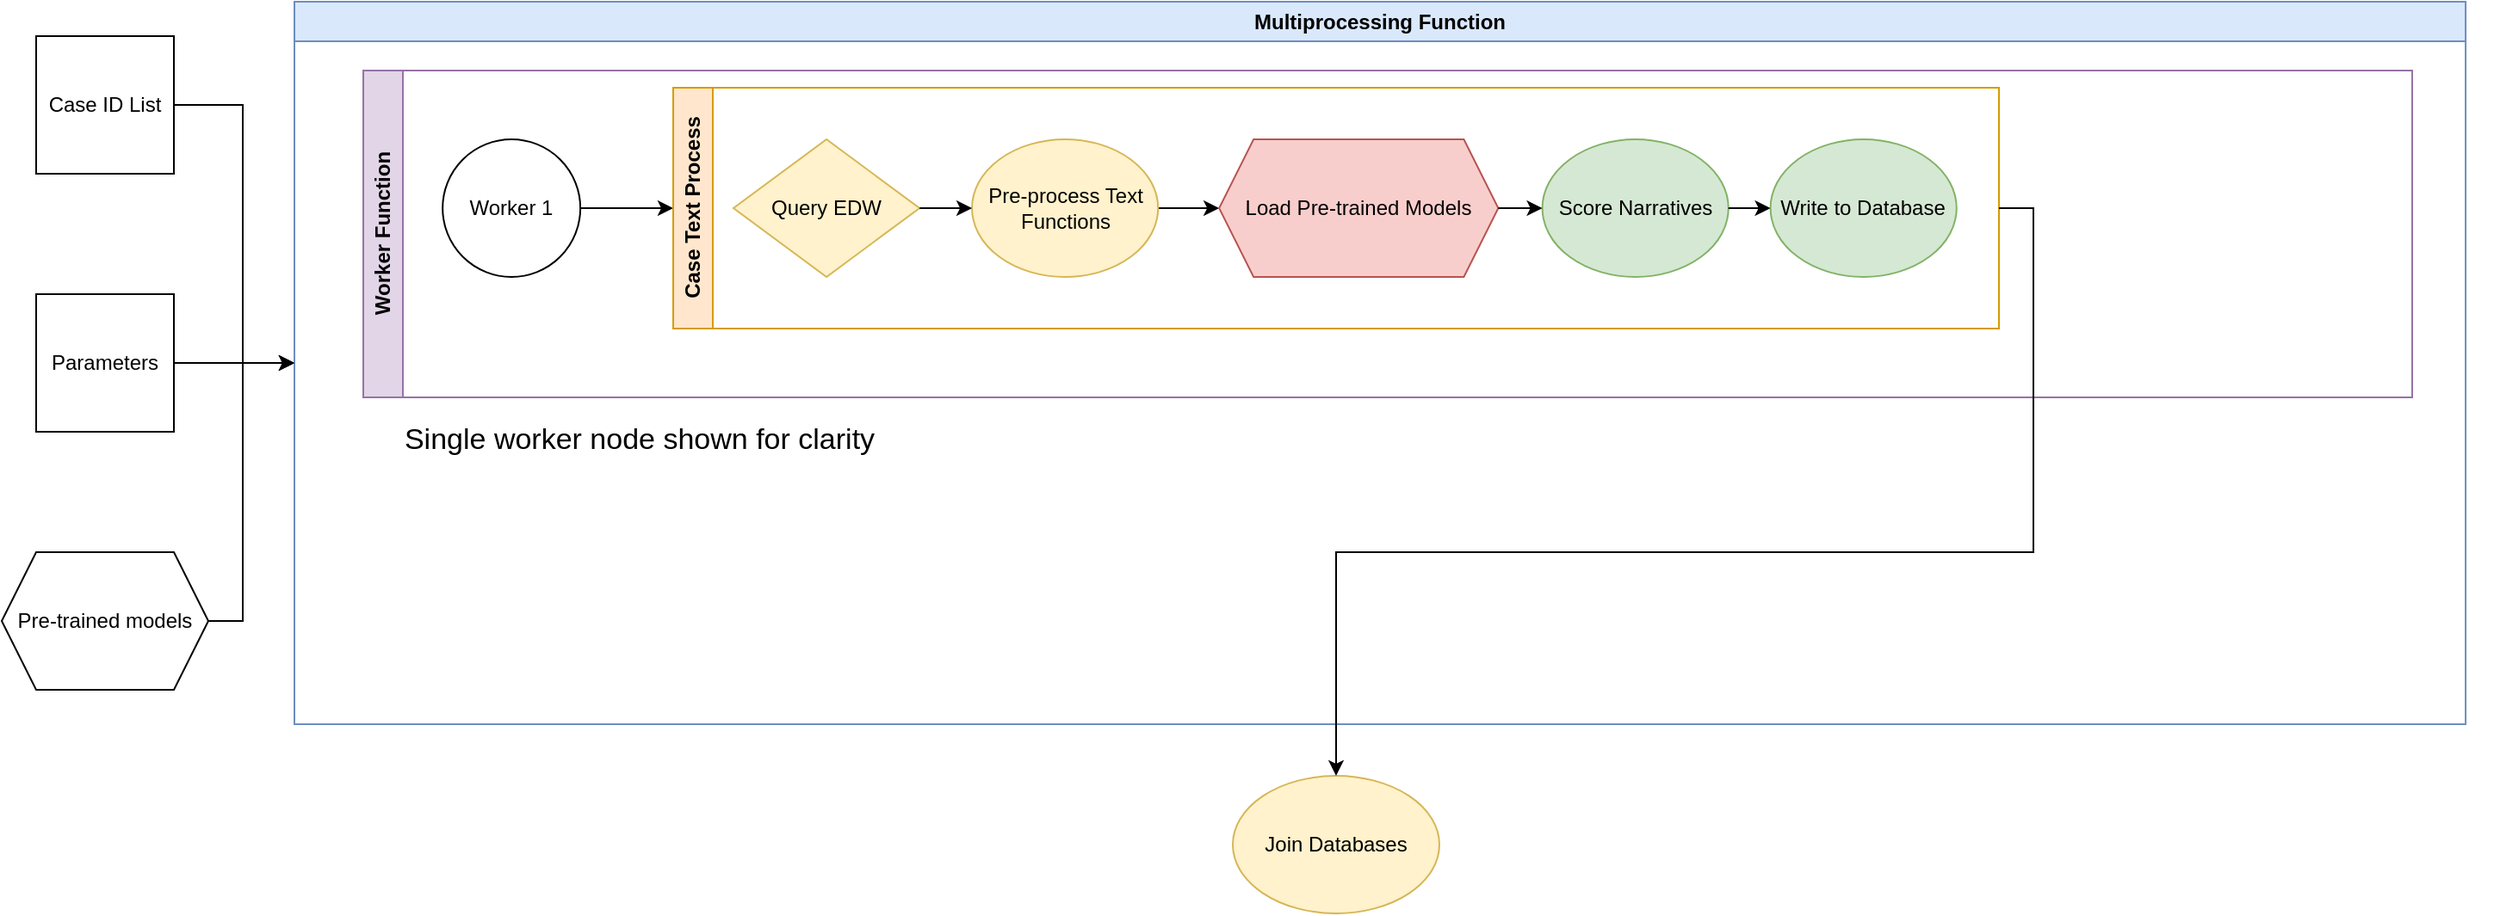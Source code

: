 <mxfile version="26.2.13">
  <diagram name="Page-1" id="XP85PDWjsQwwhpaHkZFH">
    <mxGraphModel dx="1689" dy="952" grid="1" gridSize="10" guides="1" tooltips="1" connect="1" arrows="1" fold="1" page="1" pageScale="1" pageWidth="850" pageHeight="1100" math="0" shadow="0">
      <root>
        <mxCell id="0" />
        <mxCell id="1" parent="0" />
        <mxCell id="aFoQKnHjFwVq2BJ087v2-57" style="edgeStyle=orthogonalEdgeStyle;rounded=0;orthogonalLoop=1;jettySize=auto;html=1;entryX=0;entryY=0.5;entryDx=0;entryDy=0;" parent="1" source="aFoQKnHjFwVq2BJ087v2-1" target="aFoQKnHjFwVq2BJ087v2-14" edge="1">
          <mxGeometry relative="1" as="geometry">
            <Array as="points">
              <mxPoint x="180" y="370" />
              <mxPoint x="180" y="520" />
            </Array>
          </mxGeometry>
        </mxCell>
        <mxCell id="aFoQKnHjFwVq2BJ087v2-1" value="Case ID List" style="whiteSpace=wrap;html=1;aspect=fixed;" parent="1" vertex="1">
          <mxGeometry x="60" y="330" width="80" height="80" as="geometry" />
        </mxCell>
        <mxCell id="aFoQKnHjFwVq2BJ087v2-16" value="" style="group;" parent="1" vertex="1" connectable="0">
          <mxGeometry x="240" y="310" width="1250" height="420" as="geometry" />
        </mxCell>
        <mxCell id="aFoQKnHjFwVq2BJ087v2-14" value="Multiprocessing Function" style="swimlane;whiteSpace=wrap;html=1;startSize=23;fillColor=#dae8fc;strokeColor=#6c8ebf;" parent="aFoQKnHjFwVq2BJ087v2-16" vertex="1">
          <mxGeometry x="-30" width="1261.04" height="420" as="geometry" />
        </mxCell>
        <mxCell id="aFoQKnHjFwVq2BJ087v2-46" value="Worker Function" style="swimlane;horizontal=0;whiteSpace=wrap;html=1;fillColor=#e1d5e7;strokeColor=#9673a6;" parent="aFoQKnHjFwVq2BJ087v2-14" vertex="1">
          <mxGeometry x="40" y="40" width="1190" height="190" as="geometry" />
        </mxCell>
        <mxCell id="aFoQKnHjFwVq2BJ087v2-6" value="Worker 1" style="ellipse;whiteSpace=wrap;html=1;aspect=fixed;" parent="aFoQKnHjFwVq2BJ087v2-46" vertex="1">
          <mxGeometry x="46.075" y="40.004" width="80" height="80" as="geometry" />
        </mxCell>
        <mxCell id="aFoQKnHjFwVq2BJ087v2-18" style="edgeStyle=orthogonalEdgeStyle;rounded=0;orthogonalLoop=1;jettySize=auto;html=1;entryX=0;entryY=0.5;entryDx=0;entryDy=0;" parent="aFoQKnHjFwVq2BJ087v2-46" source="aFoQKnHjFwVq2BJ087v2-6" target="aFoQKnHjFwVq2BJ087v2-50" edge="1">
          <mxGeometry relative="1" as="geometry">
            <mxPoint x="161.437" y="55.25" as="targetPoint" />
          </mxGeometry>
        </mxCell>
        <mxCell id="aFoQKnHjFwVq2BJ087v2-50" value="Case Text Process" style="swimlane;horizontal=0;whiteSpace=wrap;html=1;fillColor=#ffe6cc;strokeColor=#d79b00;" parent="aFoQKnHjFwVq2BJ087v2-46" vertex="1">
          <mxGeometry x="180" y="10" width="770" height="140" as="geometry" />
        </mxCell>
        <mxCell id="aFoQKnHjFwVq2BJ087v2-25" value="Query EDW" style="rhombus;whiteSpace=wrap;html=1;fillColor=#fff2cc;strokeColor=#d6b656;" parent="aFoQKnHjFwVq2BJ087v2-50" vertex="1">
          <mxGeometry x="34.995" y="30" width="108.081" height="80" as="geometry" />
        </mxCell>
        <mxCell id="aFoQKnHjFwVq2BJ087v2-60" style="edgeStyle=orthogonalEdgeStyle;rounded=0;orthogonalLoop=1;jettySize=auto;html=1;exitX=1;exitY=0.5;exitDx=0;exitDy=0;entryX=0;entryY=0.5;entryDx=0;entryDy=0;" parent="aFoQKnHjFwVq2BJ087v2-50" source="aFoQKnHjFwVq2BJ087v2-28" target="aFoQKnHjFwVq2BJ087v2-35" edge="1">
          <mxGeometry relative="1" as="geometry" />
        </mxCell>
        <mxCell id="aFoQKnHjFwVq2BJ087v2-28" value="Pre-process Text Functions" style="ellipse;whiteSpace=wrap;html=1;fillColor=#fff2cc;strokeColor=#d6b656;" parent="aFoQKnHjFwVq2BJ087v2-50" vertex="1">
          <mxGeometry x="173.536" y="30" width="108.081" height="80" as="geometry" />
        </mxCell>
        <mxCell id="aFoQKnHjFwVq2BJ087v2-35" value="Load Pre-trained Models" style="shape=hexagon;perimeter=hexagonPerimeter2;whiteSpace=wrap;html=1;fixedSize=1;fillColor=#f8cecc;strokeColor=#b85450;" parent="aFoQKnHjFwVq2BJ087v2-50" vertex="1">
          <mxGeometry x="317.08" y="30" width="162.122" height="80" as="geometry" />
        </mxCell>
        <mxCell id="aFoQKnHjFwVq2BJ087v2-37" value="Score Narratives" style="ellipse;whiteSpace=wrap;html=1;fillColor=#d5e8d4;strokeColor=#82b366;" parent="aFoQKnHjFwVq2BJ087v2-50" vertex="1">
          <mxGeometry x="504.793" y="30" width="108.081" height="80" as="geometry" />
        </mxCell>
        <mxCell id="aFoQKnHjFwVq2BJ087v2-40" value="Write to Database" style="ellipse;whiteSpace=wrap;html=1;fillColor=#d5e8d4;strokeColor=#82b366;" parent="aFoQKnHjFwVq2BJ087v2-50" vertex="1">
          <mxGeometry x="637.299" y="30" width="108.081" height="80" as="geometry" />
        </mxCell>
        <mxCell id="aFoQKnHjFwVq2BJ087v2-29" value="" style="edgeStyle=orthogonalEdgeStyle;rounded=0;orthogonalLoop=1;jettySize=auto;html=1;" parent="aFoQKnHjFwVq2BJ087v2-50" source="aFoQKnHjFwVq2BJ087v2-25" target="aFoQKnHjFwVq2BJ087v2-28" edge="1">
          <mxGeometry relative="1" as="geometry" />
        </mxCell>
        <mxCell id="aFoQKnHjFwVq2BJ087v2-38" style="edgeStyle=orthogonalEdgeStyle;rounded=0;orthogonalLoop=1;jettySize=auto;html=1;exitX=1;exitY=0.5;exitDx=0;exitDy=0;entryX=0;entryY=0.5;entryDx=0;entryDy=0;" parent="aFoQKnHjFwVq2BJ087v2-50" source="aFoQKnHjFwVq2BJ087v2-35" target="aFoQKnHjFwVq2BJ087v2-37" edge="1">
          <mxGeometry relative="1" as="geometry" />
        </mxCell>
        <mxCell id="aFoQKnHjFwVq2BJ087v2-41" value="" style="edgeStyle=orthogonalEdgeStyle;rounded=0;orthogonalLoop=1;jettySize=auto;html=1;" parent="aFoQKnHjFwVq2BJ087v2-50" source="aFoQKnHjFwVq2BJ087v2-37" target="aFoQKnHjFwVq2BJ087v2-40" edge="1">
          <mxGeometry relative="1" as="geometry" />
        </mxCell>
        <mxCell id="aFoQKnHjFwVq2BJ087v2-36" value="&lt;font style=&quot;font-size: 17px;&quot;&gt;Single worker node shown for clarity&lt;/font&gt;" style="text;html=1;align=center;verticalAlign=middle;resizable=0;points=[];autosize=1;strokeColor=none;fillColor=none;" parent="aFoQKnHjFwVq2BJ087v2-14" vertex="1">
          <mxGeometry x="49.998" y="240" width="300" height="30" as="geometry" />
        </mxCell>
        <mxCell id="aFoQKnHjFwVq2BJ087v2-49" value="Join Databases" style="ellipse;whiteSpace=wrap;html=1;fillColor=#fff2cc;strokeColor=#d6b656;" parent="1" vertex="1">
          <mxGeometry x="755" y="760" width="120" height="80" as="geometry" />
        </mxCell>
        <mxCell id="aFoQKnHjFwVq2BJ087v2-48" style="edgeStyle=orthogonalEdgeStyle;rounded=0;orthogonalLoop=1;jettySize=auto;html=1;exitX=1;exitY=0.5;exitDx=0;exitDy=0;" parent="1" source="aFoQKnHjFwVq2BJ087v2-50" target="aFoQKnHjFwVq2BJ087v2-49" edge="1">
          <mxGeometry relative="1" as="geometry">
            <mxPoint x="1370" y="600" as="targetPoint" />
            <mxPoint x="1210" y="430" as="sourcePoint" />
          </mxGeometry>
        </mxCell>
        <mxCell id="aFoQKnHjFwVq2BJ087v2-58" style="edgeStyle=orthogonalEdgeStyle;rounded=0;orthogonalLoop=1;jettySize=auto;html=1;" parent="1" source="aFoQKnHjFwVq2BJ087v2-51" edge="1">
          <mxGeometry relative="1" as="geometry">
            <mxPoint x="210" y="520" as="targetPoint" />
          </mxGeometry>
        </mxCell>
        <mxCell id="aFoQKnHjFwVq2BJ087v2-51" value="Parameters" style="whiteSpace=wrap;html=1;aspect=fixed;" parent="1" vertex="1">
          <mxGeometry x="60" y="480" width="80" height="80" as="geometry" />
        </mxCell>
        <mxCell id="aFoQKnHjFwVq2BJ087v2-59" style="edgeStyle=orthogonalEdgeStyle;rounded=0;orthogonalLoop=1;jettySize=auto;html=1;exitX=1;exitY=0.5;exitDx=0;exitDy=0;" parent="1" source="aFoQKnHjFwVq2BJ087v2-53" edge="1">
          <mxGeometry relative="1" as="geometry">
            <mxPoint x="210" y="520" as="targetPoint" />
            <Array as="points">
              <mxPoint x="180" y="670" />
              <mxPoint x="180" y="520" />
            </Array>
          </mxGeometry>
        </mxCell>
        <mxCell id="aFoQKnHjFwVq2BJ087v2-53" value="Pre-trained models" style="shape=hexagon;perimeter=hexagonPerimeter2;whiteSpace=wrap;html=1;fixedSize=1;" parent="1" vertex="1">
          <mxGeometry x="40" y="630" width="120" height="80" as="geometry" />
        </mxCell>
      </root>
    </mxGraphModel>
  </diagram>
</mxfile>
